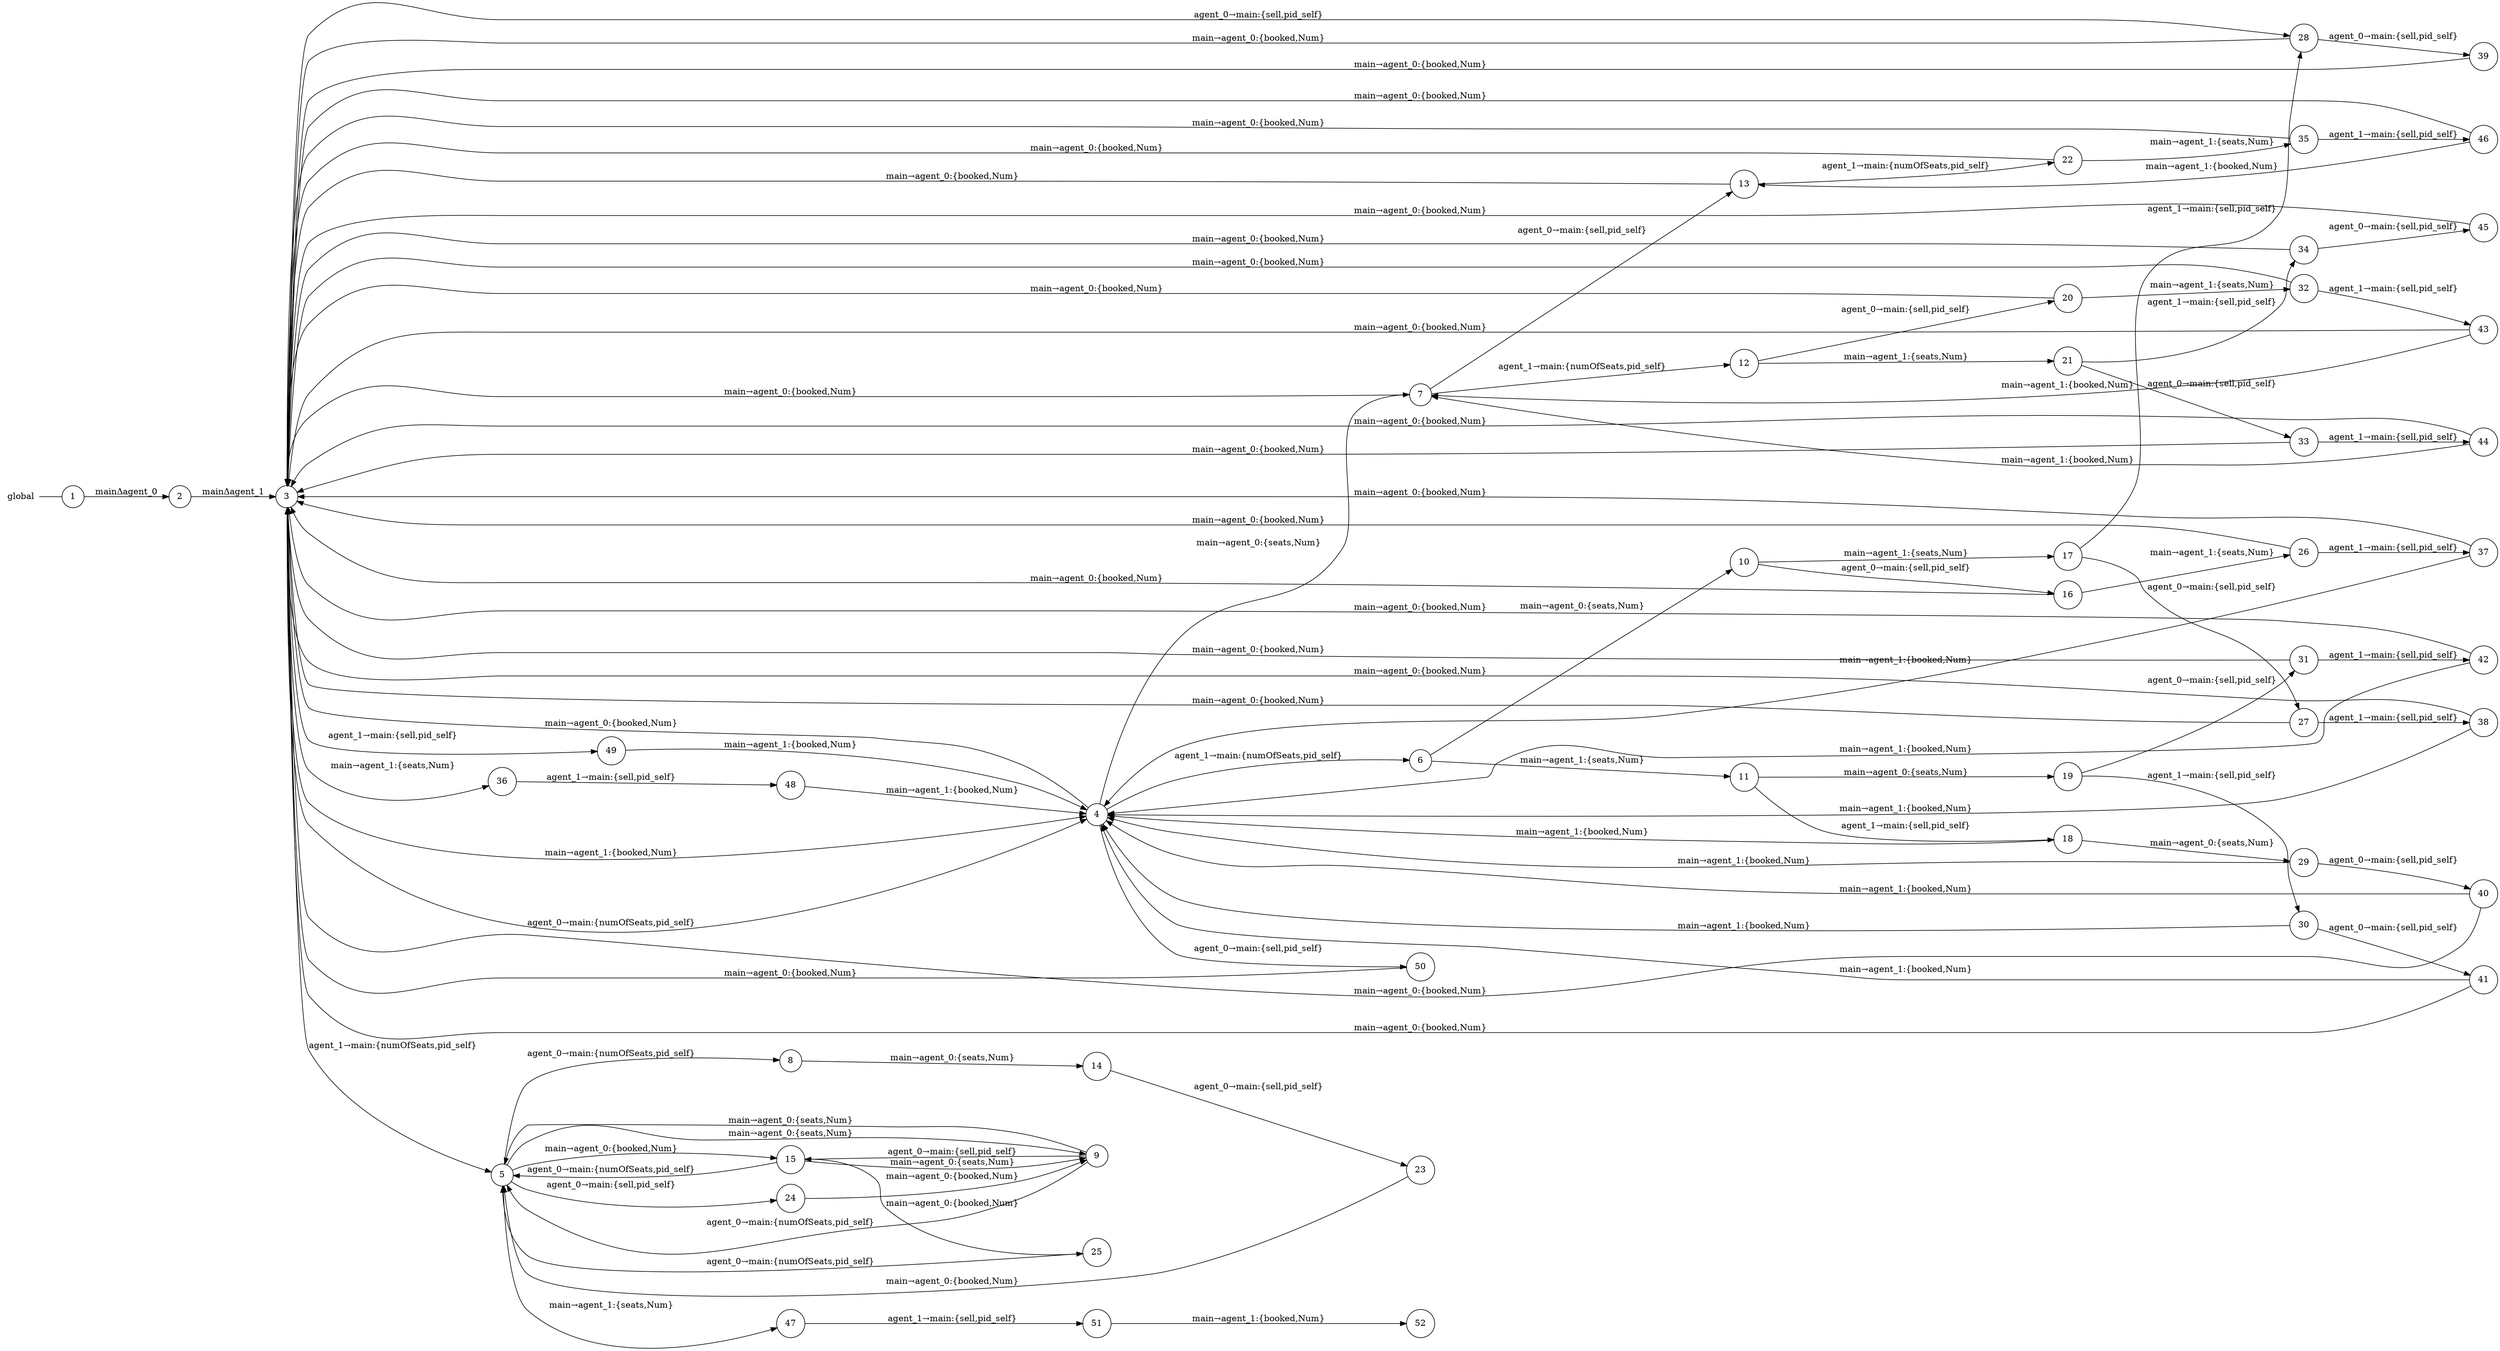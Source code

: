 digraph global {
	rankdir="LR";
	n_0 [label="global", shape="plaintext"];
	n_1 [id="33", shape=circle, label="33"];
	n_2 [id="34", shape=circle, label="34"];
	n_3 [id="20", shape=circle, label="20"];
	n_4 [id="27", shape=circle, label="27"];
	n_5 [id="47", shape=circle, label="47"];
	n_6 [id="29", shape=circle, label="29"];
	n_7 [id="23", shape=circle, label="23"];
	n_8 [id="25", shape=circle, label="25"];
	n_9 [id="36", shape=circle, label="36"];
	n_10 [id="5", shape=circle, label="5"];
	n_11 [id="28", shape=circle, label="28"];
	n_12 [id="15", shape=circle, label="15"];
	n_13 [id="42", shape=circle, label="42"];
	n_14 [id="19", shape=circle, label="19"];
	n_15 [id="12", shape=circle, label="12"];
	n_16 [id="11", shape=circle, label="11"];
	n_17 [id="17", shape=circle, label="17"];
	n_18 [id="50", shape=circle, label="50"];
	n_19 [id="18", shape=circle, label="18"];
	n_20 [id="37", shape=circle, label="37"];
	n_21 [id="51", shape=circle, label="51"];
	n_22 [id="14", shape=circle, label="14"];
	n_23 [id="6", shape=circle, label="6"];
	n_24 [id="38", shape=circle, label="38"];
	n_25 [id="13", shape=circle, label="13"];
	n_26 [id="24", shape=circle, label="24"];
	n_27 [id="10", shape=circle, label="10"];
	n_28 [id="43", shape=circle, label="43"];
	n_29 [id="30", shape=circle, label="30"];
	n_30 [id="40", shape=circle, label="40"];
	n_31 [id="22", shape=circle, label="22"];
	n_32 [id="39", shape=circle, label="39"];
	n_33 [id="1", shape=circle, label="1"];
	n_0 -> n_33 [arrowhead=none];
	n_34 [id="45", shape=circle, label="45"];
	n_35 [id="26", shape=circle, label="26"];
	n_36 [id="9", shape=circle, label="9"];
	n_37 [id="2", shape=circle, label="2"];
	n_38 [id="21", shape=circle, label="21"];
	n_39 [id="44", shape=circle, label="44"];
	n_40 [id="46", shape=circle, label="46"];
	n_41 [id="8", shape=circle, label="8"];
	n_42 [id="48", shape=circle, label="48"];
	n_43 [id="4", shape=circle, label="4"];
	n_44 [id="35", shape=circle, label="35"];
	n_45 [id="31", shape=circle, label="31"];
	n_46 [id="32", shape=circle, label="32"];
	n_47 [id="41", shape=circle, label="41"];
	n_48 [id="7", shape=circle, label="7"];
	n_49 [id="3", shape=circle, label="3"];
	n_50 [id="52", shape=circle, label="52"];
	n_51 [id="49", shape=circle, label="49"];
	n_52 [id="16", shape=circle, label="16"];

	n_32 -> n_49 [id="[$e|75]", label="main→agent_0:{booked,Num}"];
	n_8 -> n_10 [id="[$e|44]", label="agent_0→main:{numOfSeats,pid_self}"];
	n_18 -> n_49 [id="[$e|96]", label="main→agent_0:{booked,Num}"];
	n_16 -> n_19 [id="[$e|17]", label="agent_1→main:{sell,pid_self}"];
	n_17 -> n_4 [id="[$e|29]", label="agent_0→main:{sell,pid_self}"];
	n_12 -> n_10 [id="[$e|25]", label="agent_0→main:{numOfSeats,pid_self}"];
	n_40 -> n_25 [id="[$e|90]", label="main→agent_1:{booked,Num}"];
	n_9 -> n_42 [id="[$e|69]", label="agent_1→main:{sell,pid_self}"];
	n_49 -> n_43 [id="[$e|2]", label="agent_0→main:{numOfSeats,pid_self}"];
	n_49 -> n_51 [id="[$e|72]", label="agent_1→main:{sell,pid_self}"];
	n_48 -> n_15 [id="[$e|10]", label="agent_1→main:{numOfSeats,pid_self}"];
	n_40 -> n_49 [id="[$e|89]", label="main→agent_0:{booked,Num}"];
	n_24 -> n_49 [id="[$e|73]", label="main→agent_0:{booked,Num}"];
	n_46 -> n_28 [id="[$e|58]", label="agent_1→main:{sell,pid_self}"];
	n_27 -> n_52 [id="[$e|15]", label="agent_0→main:{sell,pid_self}"];
	n_4 -> n_49 [id="[$e|49]", label="main→agent_0:{booked,Num}"];
	n_5 -> n_21 [id="[$e|91]", label="agent_1→main:{sell,pid_self}"];
	n_43 -> n_18 [id="[$e|79]", label="agent_0→main:{sell,pid_self}"];
	n_36 -> n_10 [id="[$e|13]", label="agent_0→main:{numOfSeats,pid_self}"];
	n_35 -> n_49 [id="[$e|47]", label="main→agent_0:{booked,Num}"];
	n_12 -> n_36 [id="[$e|68]", label="main→agent_0:{seats,Num}"];
	n_12 -> n_8 [id="[$e|26]", label="main→agent_0:{booked,Num}"];
	n_44 -> n_49 [id="[$e|65]", label="main→agent_0:{booked,Num}"];
	n_14 -> n_45 [id="[$e|34]", label="agent_0→main:{sell,pid_self}"];
	n_3 -> n_46 [id="[$e|36]", label="main→agent_1:{seats,Num}"];
	n_3 -> n_49 [id="[$e|35]", label="main→agent_0:{booked,Num}"];
	n_20 -> n_43 [id="[$e|71]", label="main→agent_1:{booked,Num}"];
	n_45 -> n_13 [id="[$e|56]", label="agent_1→main:{sell,pid_self}"];
	n_33 -> n_37 [id="[$e|0]", label="mainΔagent_0"];
	n_29 -> n_47 [id="[$e|54]", label="agent_0→main:{sell,pid_self}"];
	n_41 -> n_22 [id="[$e|12]", label="main→agent_0:{seats,Num}"];
	n_27 -> n_17 [id="[$e|16]", label="main→agent_1:{seats,Num}"];
	n_47 -> n_49 [id="[$e|80]", label="main→agent_0:{booked,Num}"];
	n_17 -> n_11 [id="[$e|30]", label="agent_1→main:{sell,pid_self}"];
	n_37 -> n_49 [id="[$e|1]", label="mainΔagent_1"];
	n_52 -> n_35 [id="[$e|28]", label="main→agent_1:{seats,Num}"];
	n_35 -> n_20 [id="[$e|46]", label="agent_1→main:{sell,pid_self}"];
	n_10 -> n_36 [id="[$e|7]", label="main→agent_0:{seats,Num}"];
	n_24 -> n_43 [id="[$e|74]", label="main→agent_1:{booked,Num}"];
	n_49 -> n_43 [id="[$e|93]", label="main→agent_1:{booked,Num}"];
	n_28 -> n_48 [id="[$e|85]", label="main→agent_1:{booked,Num}"];
	n_36 -> n_10 [id="[$e|67]", label="main→agent_0:{seats,Num}"];
	n_28 -> n_49 [id="[$e|84]", label="main→agent_0:{booked,Num}"];
	n_15 -> n_38 [id="[$e|20]", label="main→agent_1:{seats,Num}"];
	n_48 -> n_25 [id="[$e|11]", label="agent_0→main:{sell,pid_self}"];
	n_14 -> n_29 [id="[$e|33]", label="agent_1→main:{sell,pid_self}"];
	n_11 -> n_32 [id="[$e|50]", label="agent_0→main:{sell,pid_self}"];
	n_36 -> n_12 [id="[$e|14]", label="agent_0→main:{sell,pid_self}"];
	n_10 -> n_5 [id="[$e|66]", label="main→agent_1:{seats,Num}"];
	n_39 -> n_48 [id="[$e|87]", label="main→agent_1:{booked,Num}"];
	n_10 -> n_26 [id="[$e|24]", label="agent_0→main:{sell,pid_self}"];
	n_30 -> n_43 [id="[$e|78]", label="main→agent_1:{booked,Num}"];
	n_31 -> n_44 [id="[$e|40]", label="main→agent_1:{seats,Num}"];
	n_49 -> n_11 [id="[$e|76]", label="agent_0→main:{sell,pid_self}"];
	n_38 -> n_2 [id="[$e|38]", label="agent_1→main:{sell,pid_self}"];
	n_15 -> n_3 [id="[$e|19]", label="agent_0→main:{sell,pid_self}"];
	n_31 -> n_49 [id="[$e|39]", label="main→agent_0:{booked,Num}"];
	n_26 -> n_36 [id="[$e|42]", label="main→agent_0:{booked,Num}"];
	n_16 -> n_14 [id="[$e|18]", label="main→agent_0:{seats,Num}"];
	n_51 -> n_43 [id="[$e|95]", label="main→agent_1:{booked,Num}"];
	n_43 -> n_48 [id="[$e|5]", label="main→agent_0:{seats,Num}"];
	n_44 -> n_40 [id="[$e|64]", label="agent_1→main:{sell,pid_self}"];
	n_2 -> n_49 [id="[$e|63]", label="main→agent_0:{booked,Num}"];
	n_6 -> n_43 [id="[$e|53]", label="main→agent_1:{booked,Num}"];
	n_22 -> n_7 [id="[$e|23]", label="agent_0→main:{sell,pid_self}"];
	n_45 -> n_49 [id="[$e|57]", label="main→agent_0:{booked,Num}"];
	n_1 -> n_49 [id="[$e|61]", label="main→agent_0:{booked,Num}"];
	n_10 -> n_12 [id="[$e|43]", label="main→agent_0:{booked,Num}"];
	n_13 -> n_43 [id="[$e|83]", label="main→agent_1:{booked,Num}"];
	n_10 -> n_41 [id="[$e|6]", label="agent_0→main:{numOfSeats,pid_self}"];
	n_23 -> n_16 [id="[$e|9]", label="main→agent_1:{seats,Num}"];
	n_49 -> n_10 [id="[$e|3]", label="agent_1→main:{numOfSeats,pid_self}"];
	n_30 -> n_49 [id="[$e|77]", label="main→agent_0:{booked,Num}"];
	n_38 -> n_1 [id="[$e|37]", label="agent_0→main:{sell,pid_self}"];
	n_25 -> n_49 [id="[$e|22]", label="main→agent_0:{booked,Num}"];
	n_19 -> n_43 [id="[$e|32]", label="main→agent_1:{booked,Num}"];
	n_42 -> n_43 [id="[$e|92]", label="main→agent_1:{booked,Num}"];
	n_2 -> n_34 [id="[$e|62]", label="agent_0→main:{sell,pid_self}"];
	n_11 -> n_49 [id="[$e|51]", label="main→agent_0:{booked,Num}"];
	n_4 -> n_24 [id="[$e|48]", label="agent_1→main:{sell,pid_self}"];
	n_39 -> n_49 [id="[$e|86]", label="main→agent_0:{booked,Num}"];
	n_52 -> n_49 [id="[$e|27]", label="main→agent_0:{booked,Num}"];
	n_43 -> n_23 [id="[$e|4]", label="agent_1→main:{numOfSeats,pid_self}"];
	n_20 -> n_49 [id="[$e|70]", label="main→agent_0:{booked,Num}"];
	n_25 -> n_31 [id="[$e|21]", label="agent_1→main:{numOfSeats,pid_self}"];
	n_13 -> n_49 [id="[$e|82]", label="main→agent_0:{booked,Num}"];
	n_46 -> n_49 [id="[$e|59]", label="main→agent_0:{booked,Num}"];
	n_1 -> n_39 [id="[$e|60]", label="agent_1→main:{sell,pid_self}"];
	n_21 -> n_50 [id="[$e|98]", label="main→agent_1:{booked,Num}"];
	n_34 -> n_49 [id="[$e|88]", label="main→agent_0:{booked,Num}"];
	n_7 -> n_10 [id="[$e|41]", label="main→agent_0:{booked,Num}"];
	n_23 -> n_27 [id="[$e|8]", label="main→agent_0:{seats,Num}"];
	n_48 -> n_49 [id="[$e|97]", label="main→agent_0:{booked,Num}"];
	n_6 -> n_30 [id="[$e|52]", label="agent_0→main:{sell,pid_self}"];
	n_47 -> n_43 [id="[$e|81]", label="main→agent_1:{booked,Num}"];
	n_19 -> n_6 [id="[$e|31]", label="main→agent_0:{seats,Num}"];
	n_29 -> n_43 [id="[$e|55]", label="main→agent_1:{booked,Num}"];
	n_43 -> n_49 [id="[$e|94]", label="main→agent_0:{booked,Num}"];
	n_49 -> n_9 [id="[$e|45]", label="main→agent_1:{seats,Num}"];
}
